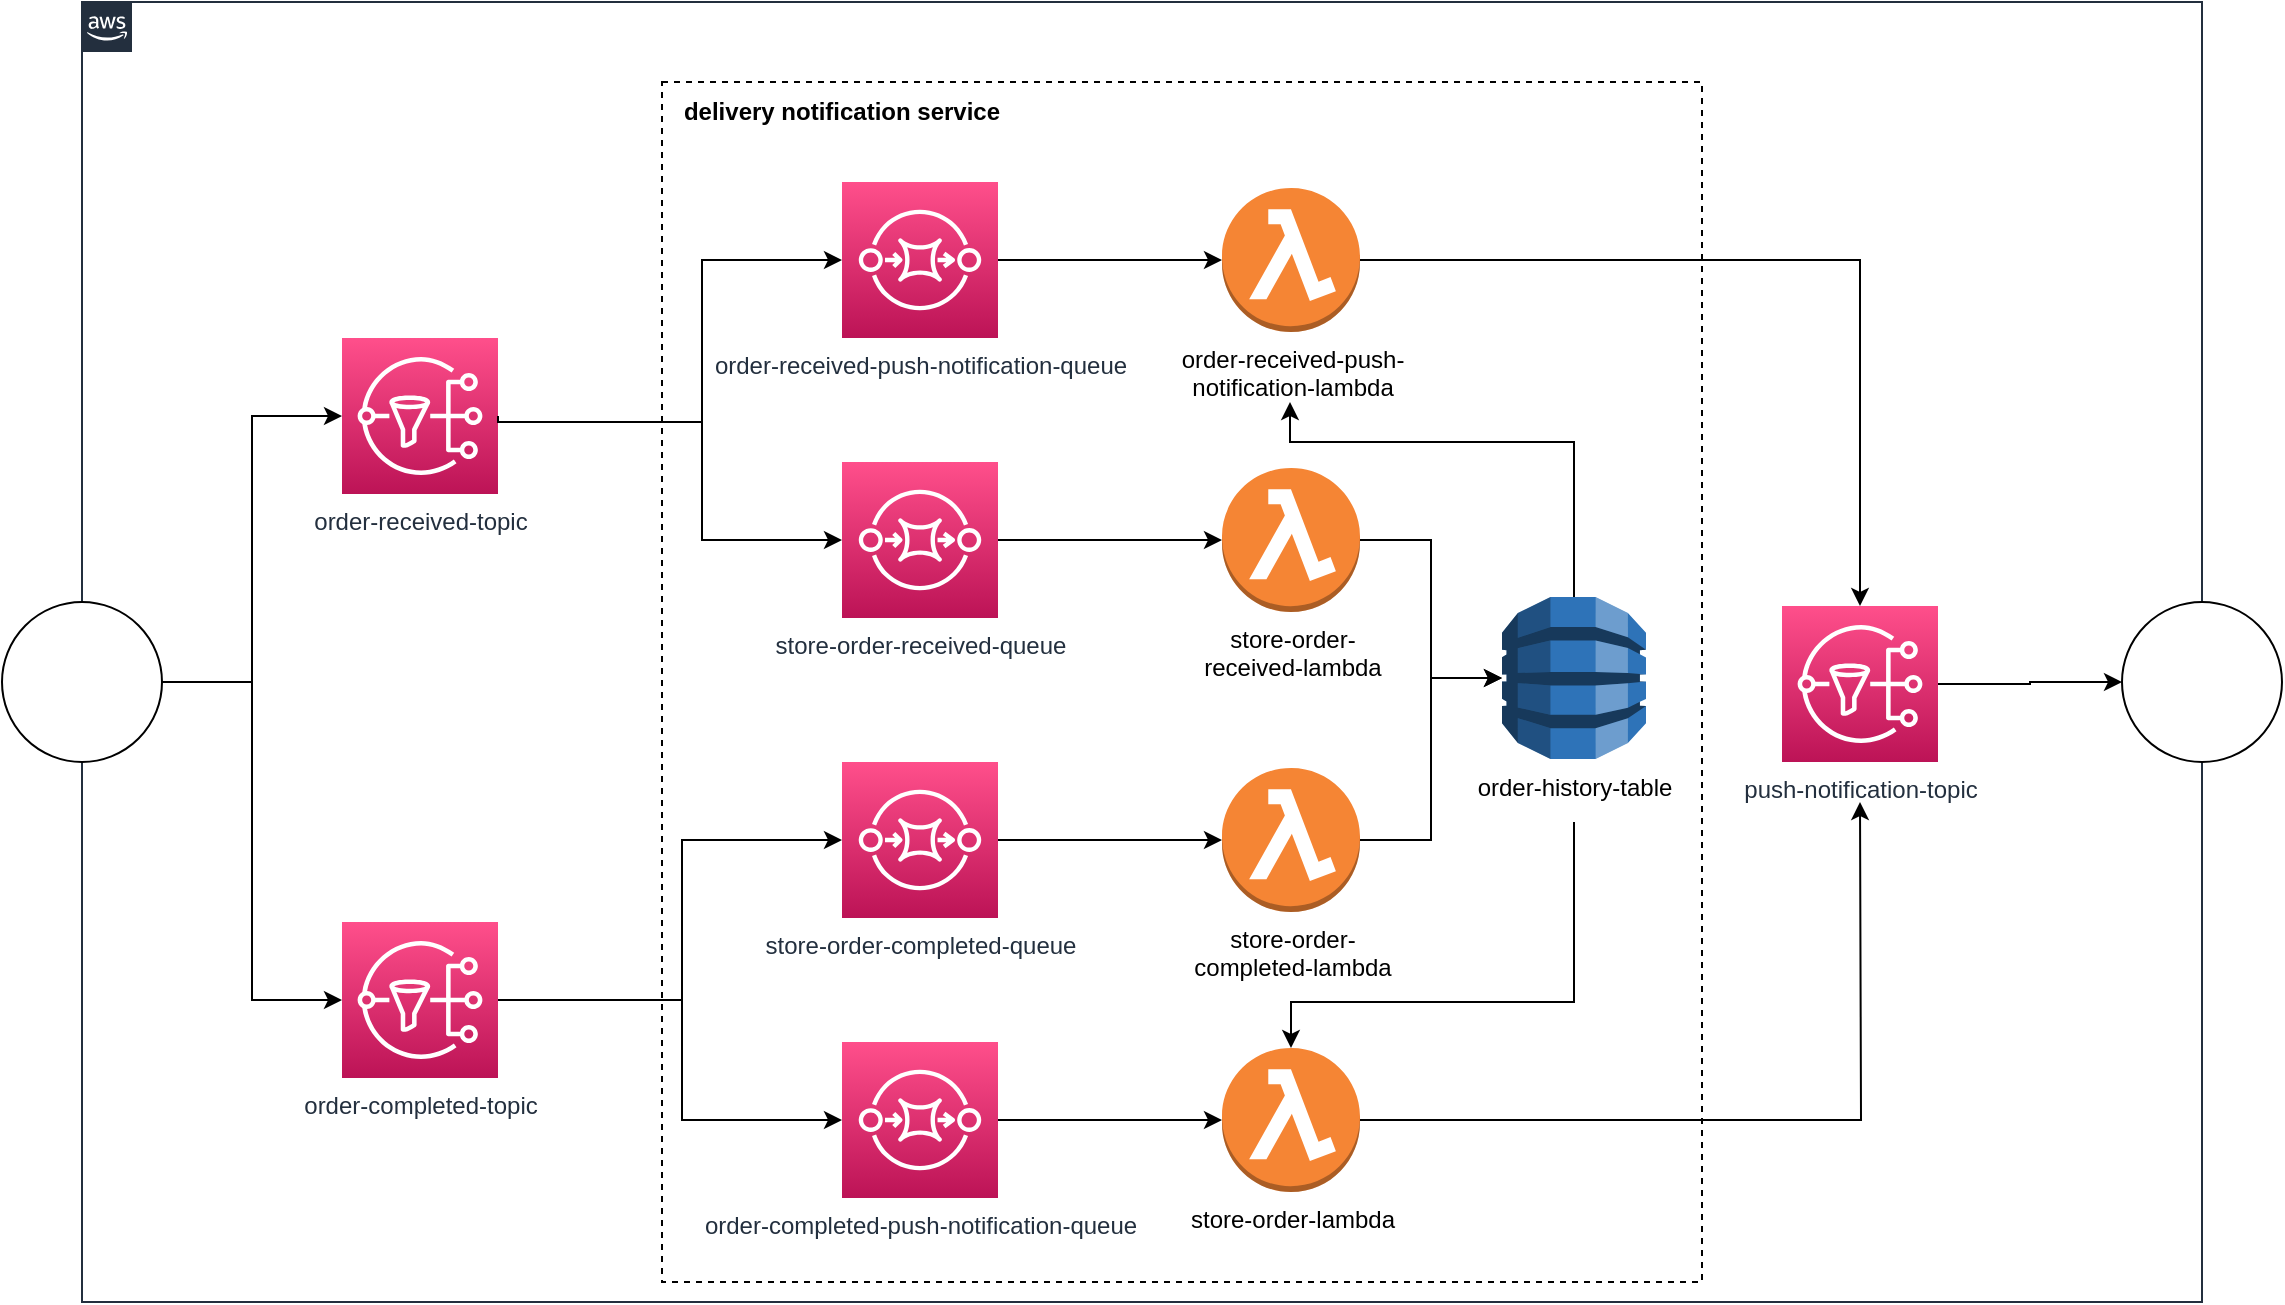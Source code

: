 <mxfile version="21.0.6" type="device"><diagram id="Ht1M8jgEwFfnCIfOTk4-" name="Page-1"><mxGraphModel dx="456" dy="732" grid="1" gridSize="10" guides="1" tooltips="1" connect="1" arrows="1" fold="1" page="1" pageScale="1" pageWidth="1169" pageHeight="827" math="0" shadow="0"><root><mxCell id="0"/><mxCell id="1" parent="0"/><mxCell id="UEzPUAAOIrF-is8g5C7q-107" value="" style="rounded=0;whiteSpace=wrap;html=1;labelBackgroundColor=none;fillColor=none;dashed=1;container=1;pointerEvents=0;collapsible=0;recursiveResize=0;" parent="1" vertex="1"><mxGeometry x="340" y="120" width="520" height="600" as="geometry"/></mxCell><mxCell id="NEhSpLZvgt3A5RGBGZ65-1" value="&lt;b&gt;delivery notification service&lt;/b&gt;" style="text;html=1;strokeColor=none;fillColor=none;align=center;verticalAlign=middle;whiteSpace=wrap;rounded=0;" vertex="1" parent="UEzPUAAOIrF-is8g5C7q-107"><mxGeometry width="180" height="30" as="geometry"/></mxCell><mxCell id="NEhSpLZvgt3A5RGBGZ65-8" style="edgeStyle=orthogonalEdgeStyle;rounded=0;orthogonalLoop=1;jettySize=auto;html=1;exitX=1;exitY=0.5;exitDx=0;exitDy=0;exitPerimeter=0;entryX=0;entryY=0.5;entryDx=0;entryDy=0;entryPerimeter=0;" edge="1" parent="UEzPUAAOIrF-is8g5C7q-107" source="NEhSpLZvgt3A5RGBGZ65-3" target="NEhSpLZvgt3A5RGBGZ65-7"><mxGeometry relative="1" as="geometry"/></mxCell><mxCell id="NEhSpLZvgt3A5RGBGZ65-3" value="store-order-received-queue" style="sketch=0;points=[[0,0,0],[0.25,0,0],[0.5,0,0],[0.75,0,0],[1,0,0],[0,1,0],[0.25,1,0],[0.5,1,0],[0.75,1,0],[1,1,0],[0,0.25,0],[0,0.5,0],[0,0.75,0],[1,0.25,0],[1,0.5,0],[1,0.75,0]];outlineConnect=0;fontColor=#232F3E;gradientColor=#FF4F8B;gradientDirection=north;fillColor=#BC1356;strokeColor=#ffffff;dashed=0;verticalLabelPosition=bottom;verticalAlign=top;align=center;html=1;fontSize=12;fontStyle=0;aspect=fixed;shape=mxgraph.aws4.resourceIcon;resIcon=mxgraph.aws4.sqs;" vertex="1" parent="UEzPUAAOIrF-is8g5C7q-107"><mxGeometry x="90" y="190" width="78" height="78" as="geometry"/></mxCell><mxCell id="NEhSpLZvgt3A5RGBGZ65-10" style="edgeStyle=orthogonalEdgeStyle;rounded=0;orthogonalLoop=1;jettySize=auto;html=1;exitX=1;exitY=0.5;exitDx=0;exitDy=0;exitPerimeter=0;" edge="1" parent="UEzPUAAOIrF-is8g5C7q-107" source="NEhSpLZvgt3A5RGBGZ65-7" target="NEhSpLZvgt3A5RGBGZ65-9"><mxGeometry relative="1" as="geometry"/></mxCell><mxCell id="NEhSpLZvgt3A5RGBGZ65-7" value="store-order-&lt;br&gt;received-lambda" style="outlineConnect=0;dashed=0;verticalLabelPosition=bottom;verticalAlign=top;align=center;html=1;shape=mxgraph.aws3.lambda_function;fillColor=#F58534;gradientColor=none;" vertex="1" parent="UEzPUAAOIrF-is8g5C7q-107"><mxGeometry x="280" y="193" width="69" height="72" as="geometry"/></mxCell><mxCell id="NEhSpLZvgt3A5RGBGZ65-37" style="edgeStyle=orthogonalEdgeStyle;rounded=0;orthogonalLoop=1;jettySize=auto;html=1;entryX=0.5;entryY=0;entryDx=0;entryDy=0;entryPerimeter=0;" edge="1" parent="UEzPUAAOIrF-is8g5C7q-107" target="NEhSpLZvgt3A5RGBGZ65-31"><mxGeometry relative="1" as="geometry"><mxPoint x="456" y="370" as="sourcePoint"/><Array as="points"><mxPoint x="456" y="460"/><mxPoint x="314" y="460"/></Array></mxGeometry></mxCell><mxCell id="NEhSpLZvgt3A5RGBGZ65-38" style="edgeStyle=orthogonalEdgeStyle;rounded=0;orthogonalLoop=1;jettySize=auto;html=1;exitX=0.5;exitY=0;exitDx=0;exitDy=0;exitPerimeter=0;" edge="1" parent="UEzPUAAOIrF-is8g5C7q-107" source="NEhSpLZvgt3A5RGBGZ65-9"><mxGeometry relative="1" as="geometry"><mxPoint x="314" y="160" as="targetPoint"/><Array as="points"><mxPoint x="456" y="180"/><mxPoint x="314" y="180"/></Array></mxGeometry></mxCell><mxCell id="NEhSpLZvgt3A5RGBGZ65-9" value="order-history-table" style="outlineConnect=0;dashed=0;verticalLabelPosition=bottom;verticalAlign=top;align=center;html=1;shape=mxgraph.aws3.dynamo_db;fillColor=#2E73B8;gradientColor=none;" vertex="1" parent="UEzPUAAOIrF-is8g5C7q-107"><mxGeometry x="420" y="257.5" width="72" height="81" as="geometry"/></mxCell><mxCell id="NEhSpLZvgt3A5RGBGZ65-16" value="order-received-push-&lt;br&gt;notification-lambda" style="outlineConnect=0;dashed=0;verticalLabelPosition=bottom;verticalAlign=top;align=center;html=1;shape=mxgraph.aws3.lambda_function;fillColor=#F58534;gradientColor=none;" vertex="1" parent="UEzPUAAOIrF-is8g5C7q-107"><mxGeometry x="280" y="53" width="69" height="72" as="geometry"/></mxCell><mxCell id="NEhSpLZvgt3A5RGBGZ65-11" value="order-received-push-notification-queue" style="sketch=0;points=[[0,0,0],[0.25,0,0],[0.5,0,0],[0.75,0,0],[1,0,0],[0,1,0],[0.25,1,0],[0.5,1,0],[0.75,1,0],[1,1,0],[0,0.25,0],[0,0.5,0],[0,0.75,0],[1,0.25,0],[1,0.5,0],[1,0.75,0]];outlineConnect=0;fontColor=#232F3E;gradientColor=#FF4F8B;gradientDirection=north;fillColor=#BC1356;strokeColor=#ffffff;dashed=0;verticalLabelPosition=bottom;verticalAlign=top;align=center;html=1;fontSize=12;fontStyle=0;aspect=fixed;shape=mxgraph.aws4.resourceIcon;resIcon=mxgraph.aws4.sqs;" vertex="1" parent="UEzPUAAOIrF-is8g5C7q-107"><mxGeometry x="90" y="50" width="78" height="78" as="geometry"/></mxCell><mxCell id="NEhSpLZvgt3A5RGBGZ65-17" style="edgeStyle=orthogonalEdgeStyle;rounded=0;orthogonalLoop=1;jettySize=auto;html=1;exitX=1;exitY=0.5;exitDx=0;exitDy=0;exitPerimeter=0;" edge="1" parent="UEzPUAAOIrF-is8g5C7q-107" source="NEhSpLZvgt3A5RGBGZ65-11" target="NEhSpLZvgt3A5RGBGZ65-16"><mxGeometry relative="1" as="geometry"/></mxCell><mxCell id="NEhSpLZvgt3A5RGBGZ65-30" style="edgeStyle=orthogonalEdgeStyle;rounded=0;orthogonalLoop=1;jettySize=auto;html=1;exitX=1;exitY=0.5;exitDx=0;exitDy=0;exitPerimeter=0;entryX=0;entryY=0.5;entryDx=0;entryDy=0;entryPerimeter=0;" edge="1" parent="UEzPUAAOIrF-is8g5C7q-107" source="NEhSpLZvgt3A5RGBGZ65-21" target="NEhSpLZvgt3A5RGBGZ65-28"><mxGeometry relative="1" as="geometry"/></mxCell><mxCell id="NEhSpLZvgt3A5RGBGZ65-21" value="store-order-completed-queue" style="sketch=0;points=[[0,0,0],[0.25,0,0],[0.5,0,0],[0.75,0,0],[1,0,0],[0,1,0],[0.25,1,0],[0.5,1,0],[0.75,1,0],[1,1,0],[0,0.25,0],[0,0.5,0],[0,0.75,0],[1,0.25,0],[1,0.5,0],[1,0.75,0]];outlineConnect=0;fontColor=#232F3E;gradientColor=#FF4F8B;gradientDirection=north;fillColor=#BC1356;strokeColor=#ffffff;dashed=0;verticalLabelPosition=bottom;verticalAlign=top;align=center;html=1;fontSize=12;fontStyle=0;aspect=fixed;shape=mxgraph.aws4.resourceIcon;resIcon=mxgraph.aws4.sqs;" vertex="1" parent="UEzPUAAOIrF-is8g5C7q-107"><mxGeometry x="90" y="340" width="78" height="78" as="geometry"/></mxCell><mxCell id="NEhSpLZvgt3A5RGBGZ65-32" style="edgeStyle=orthogonalEdgeStyle;rounded=0;orthogonalLoop=1;jettySize=auto;html=1;exitX=1;exitY=0.5;exitDx=0;exitDy=0;exitPerimeter=0;" edge="1" parent="UEzPUAAOIrF-is8g5C7q-107" source="NEhSpLZvgt3A5RGBGZ65-25" target="NEhSpLZvgt3A5RGBGZ65-31"><mxGeometry relative="1" as="geometry"/></mxCell><mxCell id="NEhSpLZvgt3A5RGBGZ65-25" value="order-completed-push-notification-queue" style="sketch=0;points=[[0,0,0],[0.25,0,0],[0.5,0,0],[0.75,0,0],[1,0,0],[0,1,0],[0.25,1,0],[0.5,1,0],[0.75,1,0],[1,1,0],[0,0.25,0],[0,0.5,0],[0,0.75,0],[1,0.25,0],[1,0.5,0],[1,0.75,0]];outlineConnect=0;fontColor=#232F3E;gradientColor=#FF4F8B;gradientDirection=north;fillColor=#BC1356;strokeColor=#ffffff;dashed=0;verticalLabelPosition=bottom;verticalAlign=top;align=center;html=1;fontSize=12;fontStyle=0;aspect=fixed;shape=mxgraph.aws4.resourceIcon;resIcon=mxgraph.aws4.sqs;" vertex="1" parent="UEzPUAAOIrF-is8g5C7q-107"><mxGeometry x="90" y="480" width="78" height="78" as="geometry"/></mxCell><mxCell id="NEhSpLZvgt3A5RGBGZ65-29" style="edgeStyle=orthogonalEdgeStyle;rounded=0;orthogonalLoop=1;jettySize=auto;html=1;exitX=1;exitY=0.5;exitDx=0;exitDy=0;exitPerimeter=0;entryX=0;entryY=0.5;entryDx=0;entryDy=0;entryPerimeter=0;" edge="1" parent="UEzPUAAOIrF-is8g5C7q-107" source="NEhSpLZvgt3A5RGBGZ65-28" target="NEhSpLZvgt3A5RGBGZ65-9"><mxGeometry relative="1" as="geometry"/></mxCell><mxCell id="NEhSpLZvgt3A5RGBGZ65-28" value="store-order-&lt;br&gt;completed-lambda" style="outlineConnect=0;dashed=0;verticalLabelPosition=bottom;verticalAlign=top;align=center;html=1;shape=mxgraph.aws3.lambda_function;fillColor=#F58534;gradientColor=none;" vertex="1" parent="UEzPUAAOIrF-is8g5C7q-107"><mxGeometry x="280" y="343" width="69" height="72" as="geometry"/></mxCell><mxCell id="NEhSpLZvgt3A5RGBGZ65-31" value="store-order-lambda" style="outlineConnect=0;dashed=0;verticalLabelPosition=bottom;verticalAlign=top;align=center;html=1;shape=mxgraph.aws3.lambda_function;fillColor=#F58534;gradientColor=none;" vertex="1" parent="UEzPUAAOIrF-is8g5C7q-107"><mxGeometry x="280" y="483" width="69" height="72" as="geometry"/></mxCell><mxCell id="UEzPUAAOIrF-is8g5C7q-74" value="" style="points=[[0,0],[0.25,0],[0.5,0],[0.75,0],[1,0],[1,0.25],[1,0.5],[1,0.75],[1,1],[0.75,1],[0.5,1],[0.25,1],[0,1],[0,0.75],[0,0.5],[0,0.25]];outlineConnect=0;gradientColor=none;html=1;whiteSpace=wrap;fontSize=12;fontStyle=0;shape=mxgraph.aws4.group;grIcon=mxgraph.aws4.group_aws_cloud_alt;strokeColor=#232F3E;fillColor=none;verticalAlign=top;align=left;spacingLeft=30;fontColor=#232F3E;dashed=0;labelBackgroundColor=#ffffff;container=1;pointerEvents=0;collapsible=0;recursiveResize=0;" parent="1" vertex="1"><mxGeometry x="50" y="80" width="1060" height="650" as="geometry"/></mxCell><mxCell id="NEhSpLZvgt3A5RGBGZ65-2" value="order-received-topic" style="sketch=0;points=[[0,0,0],[0.25,0,0],[0.5,0,0],[0.75,0,0],[1,0,0],[0,1,0],[0.25,1,0],[0.5,1,0],[0.75,1,0],[1,1,0],[0,0.25,0],[0,0.5,0],[0,0.75,0],[1,0.25,0],[1,0.5,0],[1,0.75,0]];outlineConnect=0;fontColor=#232F3E;gradientColor=#FF4F8B;gradientDirection=north;fillColor=#BC1356;strokeColor=#ffffff;dashed=0;verticalLabelPosition=bottom;verticalAlign=top;align=center;html=1;fontSize=12;fontStyle=0;aspect=fixed;shape=mxgraph.aws4.resourceIcon;resIcon=mxgraph.aws4.sns;" vertex="1" parent="UEzPUAAOIrF-is8g5C7q-74"><mxGeometry x="130" y="168" width="78" height="78" as="geometry"/></mxCell><mxCell id="NEhSpLZvgt3A5RGBGZ65-13" value="push-notification-topic" style="sketch=0;points=[[0,0,0],[0.25,0,0],[0.5,0,0],[0.75,0,0],[1,0,0],[0,1,0],[0.25,1,0],[0.5,1,0],[0.75,1,0],[1,1,0],[0,0.25,0],[0,0.5,0],[0,0.75,0],[1,0.25,0],[1,0.5,0],[1,0.75,0]];outlineConnect=0;fontColor=#232F3E;gradientColor=#FF4F8B;gradientDirection=north;fillColor=#BC1356;strokeColor=#ffffff;dashed=0;verticalLabelPosition=bottom;verticalAlign=top;align=center;html=1;fontSize=12;fontStyle=0;aspect=fixed;shape=mxgraph.aws4.resourceIcon;resIcon=mxgraph.aws4.sns;" vertex="1" parent="UEzPUAAOIrF-is8g5C7q-74"><mxGeometry x="850" y="302" width="78" height="78" as="geometry"/></mxCell><mxCell id="NEhSpLZvgt3A5RGBGZ65-19" value="order-completed-topic" style="sketch=0;points=[[0,0,0],[0.25,0,0],[0.5,0,0],[0.75,0,0],[1,0,0],[0,1,0],[0.25,1,0],[0.5,1,0],[0.75,1,0],[1,1,0],[0,0.25,0],[0,0.5,0],[0,0.75,0],[1,0.25,0],[1,0.5,0],[1,0.75,0]];outlineConnect=0;fontColor=#232F3E;gradientColor=#FF4F8B;gradientDirection=north;fillColor=#BC1356;strokeColor=#ffffff;dashed=0;verticalLabelPosition=bottom;verticalAlign=top;align=center;html=1;fontSize=12;fontStyle=0;aspect=fixed;shape=mxgraph.aws4.resourceIcon;resIcon=mxgraph.aws4.sns;" vertex="1" parent="UEzPUAAOIrF-is8g5C7q-74"><mxGeometry x="130" y="460" width="78" height="78" as="geometry"/></mxCell><mxCell id="NEhSpLZvgt3A5RGBGZ65-6" style="edgeStyle=orthogonalEdgeStyle;rounded=0;orthogonalLoop=1;jettySize=auto;html=1;exitX=1;exitY=0.5;exitDx=0;exitDy=0;exitPerimeter=0;" edge="1" parent="1" source="NEhSpLZvgt3A5RGBGZ65-2" target="NEhSpLZvgt3A5RGBGZ65-3"><mxGeometry relative="1" as="geometry"><Array as="points"><mxPoint x="258" y="290"/><mxPoint x="360" y="290"/><mxPoint x="360" y="349"/></Array></mxGeometry></mxCell><mxCell id="NEhSpLZvgt3A5RGBGZ65-18" style="edgeStyle=orthogonalEdgeStyle;rounded=0;orthogonalLoop=1;jettySize=auto;html=1;exitX=1;exitY=0.5;exitDx=0;exitDy=0;exitPerimeter=0;" edge="1" parent="1" source="NEhSpLZvgt3A5RGBGZ65-16" target="NEhSpLZvgt3A5RGBGZ65-13"><mxGeometry relative="1" as="geometry"/></mxCell><mxCell id="NEhSpLZvgt3A5RGBGZ65-12" style="edgeStyle=orthogonalEdgeStyle;rounded=0;orthogonalLoop=1;jettySize=auto;html=1;exitX=1;exitY=0.5;exitDx=0;exitDy=0;exitPerimeter=0;entryX=0;entryY=0.5;entryDx=0;entryDy=0;entryPerimeter=0;" edge="1" parent="1" source="NEhSpLZvgt3A5RGBGZ65-2" target="NEhSpLZvgt3A5RGBGZ65-11"><mxGeometry relative="1" as="geometry"><Array as="points"><mxPoint x="258" y="290"/><mxPoint x="360" y="290"/><mxPoint x="360" y="209"/></Array></mxGeometry></mxCell><mxCell id="NEhSpLZvgt3A5RGBGZ65-22" style="edgeStyle=orthogonalEdgeStyle;rounded=0;orthogonalLoop=1;jettySize=auto;html=1;exitX=1;exitY=0.5;exitDx=0;exitDy=0;exitPerimeter=0;entryX=0;entryY=0.5;entryDx=0;entryDy=0;entryPerimeter=0;" edge="1" parent="1" source="NEhSpLZvgt3A5RGBGZ65-19" target="NEhSpLZvgt3A5RGBGZ65-21"><mxGeometry relative="1" as="geometry"><Array as="points"><mxPoint x="350" y="579"/><mxPoint x="350" y="499"/></Array></mxGeometry></mxCell><mxCell id="NEhSpLZvgt3A5RGBGZ65-26" style="edgeStyle=orthogonalEdgeStyle;rounded=0;orthogonalLoop=1;jettySize=auto;html=1;exitX=1;exitY=0.5;exitDx=0;exitDy=0;exitPerimeter=0;entryX=0;entryY=0.5;entryDx=0;entryDy=0;entryPerimeter=0;" edge="1" parent="1" source="NEhSpLZvgt3A5RGBGZ65-19" target="NEhSpLZvgt3A5RGBGZ65-25"><mxGeometry relative="1" as="geometry"><Array as="points"><mxPoint x="350" y="579"/><mxPoint x="350" y="639"/></Array></mxGeometry></mxCell><mxCell id="NEhSpLZvgt3A5RGBGZ65-4" value="" style="ellipse;whiteSpace=wrap;html=1;aspect=fixed;" vertex="1" parent="1"><mxGeometry x="10" y="380" width="80" height="80" as="geometry"/></mxCell><mxCell id="NEhSpLZvgt3A5RGBGZ65-5" style="edgeStyle=orthogonalEdgeStyle;rounded=0;orthogonalLoop=1;jettySize=auto;html=1;exitX=1;exitY=0.5;exitDx=0;exitDy=0;entryX=0;entryY=0.5;entryDx=0;entryDy=0;entryPerimeter=0;" edge="1" parent="1" source="NEhSpLZvgt3A5RGBGZ65-4" target="NEhSpLZvgt3A5RGBGZ65-2"><mxGeometry relative="1" as="geometry"/></mxCell><mxCell id="NEhSpLZvgt3A5RGBGZ65-20" style="edgeStyle=orthogonalEdgeStyle;rounded=0;orthogonalLoop=1;jettySize=auto;html=1;exitX=1;exitY=0.5;exitDx=0;exitDy=0;entryX=0;entryY=0.5;entryDx=0;entryDy=0;entryPerimeter=0;" edge="1" parent="1" source="NEhSpLZvgt3A5RGBGZ65-4" target="NEhSpLZvgt3A5RGBGZ65-19"><mxGeometry relative="1" as="geometry"/></mxCell><mxCell id="NEhSpLZvgt3A5RGBGZ65-39" value="" style="ellipse;whiteSpace=wrap;html=1;aspect=fixed;" vertex="1" parent="1"><mxGeometry x="1070" y="380" width="80" height="80" as="geometry"/></mxCell><mxCell id="NEhSpLZvgt3A5RGBGZ65-40" style="edgeStyle=orthogonalEdgeStyle;rounded=0;orthogonalLoop=1;jettySize=auto;html=1;exitX=1;exitY=0.5;exitDx=0;exitDy=0;exitPerimeter=0;" edge="1" parent="1" source="NEhSpLZvgt3A5RGBGZ65-13" target="NEhSpLZvgt3A5RGBGZ65-39"><mxGeometry relative="1" as="geometry"/></mxCell><mxCell id="NEhSpLZvgt3A5RGBGZ65-41" style="edgeStyle=orthogonalEdgeStyle;rounded=0;orthogonalLoop=1;jettySize=auto;html=1;exitX=1;exitY=0.5;exitDx=0;exitDy=0;exitPerimeter=0;" edge="1" parent="1" source="NEhSpLZvgt3A5RGBGZ65-31"><mxGeometry relative="1" as="geometry"><mxPoint x="939" y="480" as="targetPoint"/></mxGeometry></mxCell></root></mxGraphModel></diagram></mxfile>
